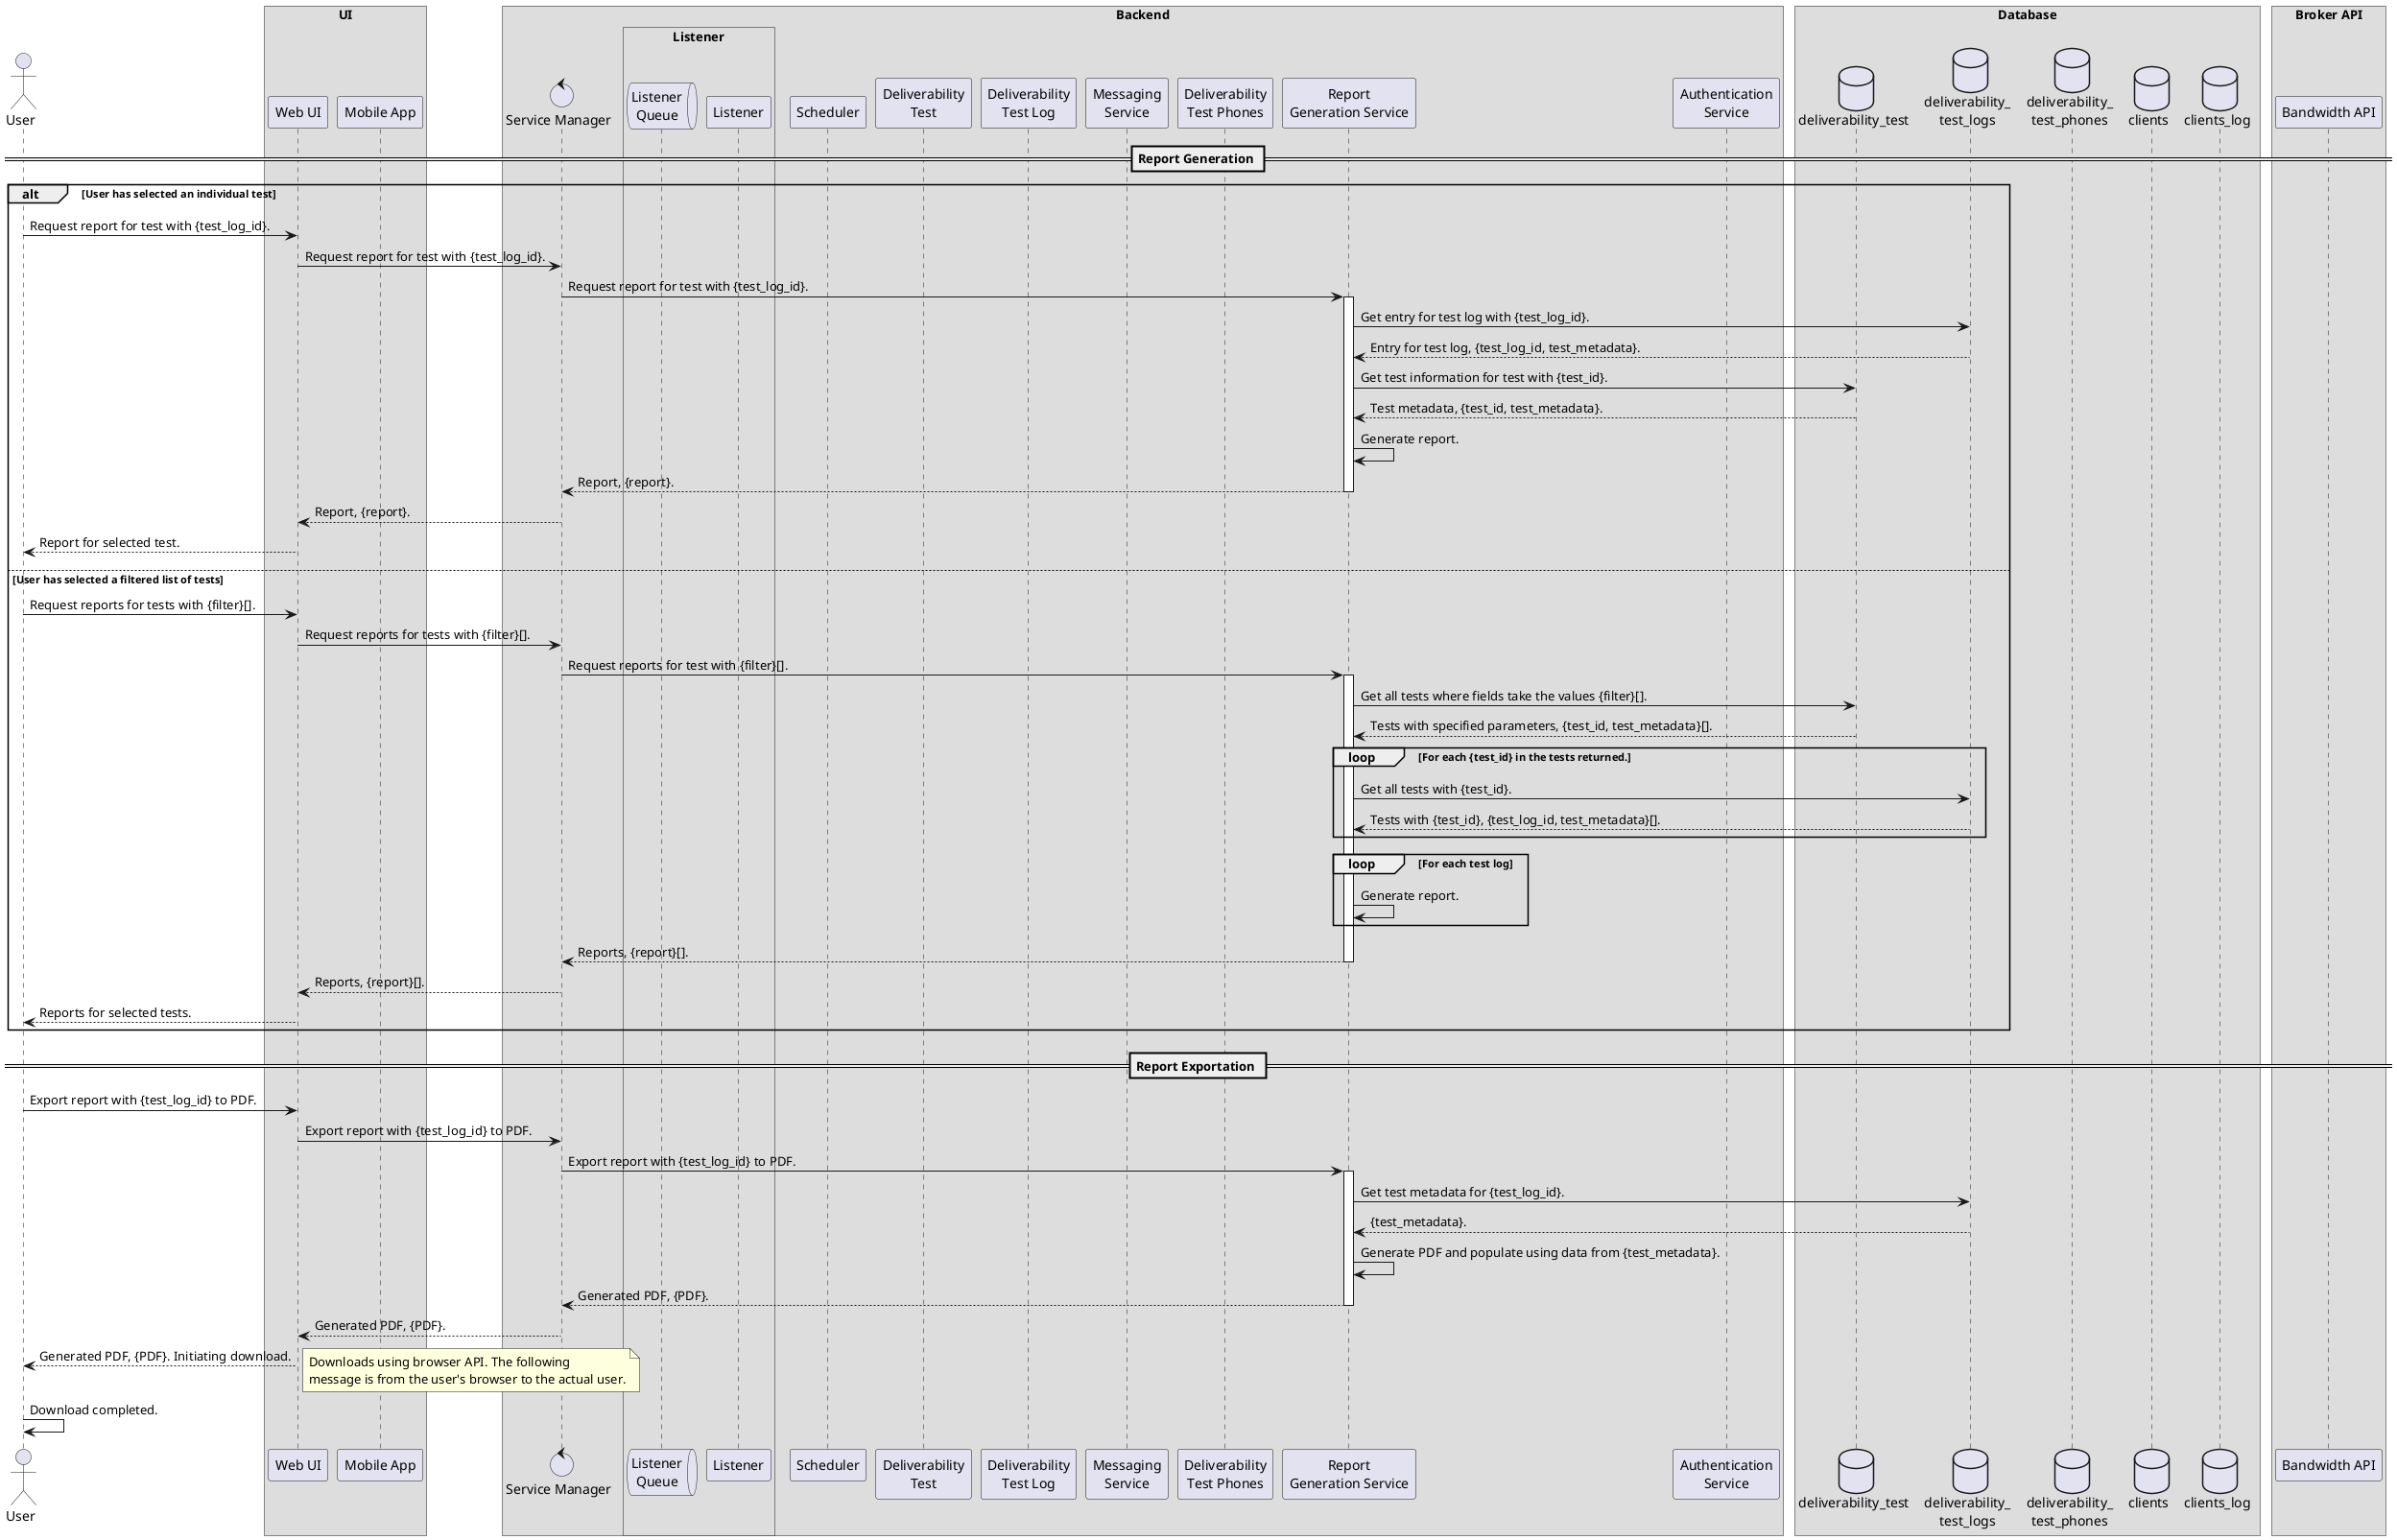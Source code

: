@startuml
!pragma teoz true
/'Defines the protocol when a user requests report to be generated for a test that has already been conducted.'/
/'author: Luvai Cutlerywala <luvaidc@gmail.com>'/

/'Define the actors and participants.'/
actor User as user

box UI
    participant "Web UI" as web_ui
    participant "Mobile App" as mobile_app
end box

box Backend
    control "Service Manager" as service_manager

    box Listener
        queue "Listener\nQueue" as listener_queue
        participant "Listener" as listener
    end box

    participant "Scheduler" as scheduler
    participant "Deliverability\nTest" as deliverability_test
    participant "Deliverability\nTest Log" as deliverability_test_log
    participant "Messaging\nService" as messenger
    participant "Deliverability\nTest Phones" as deliverability_test_phones
    participant "Report\nGeneration Service" as report_generator
    participant "Authentication\nService" as auth
end box

box Database
    database "deliverability_test" as dt
    database "deliverability_\ntest_logs" as dtl
    database "deliverability_\ntest_phones" as dtp
    database clients as clients
    database clients_log as cl
end box

box "Broker API"
    participant "Bandwidth API" as broker_api
end box

/'Defines the protocol for the report generation.'/
== Report Generation ==
alt User has selected an individual test
    user -> web_ui: Request report for test with {test_log_id}.
    web_ui -> service_manager: Request report for test with {test_log_id}.
    service_manager -> report_generator: Request report for test with {test_log_id}.
    activate report_generator
    report_generator -> dtl: Get entry for test log with {test_log_id}.
    dtl --> report_generator: Entry for test log, {test_log_id, test_metadata}.
    report_generator -> dt: Get test information for test with {test_id}.
    dt --> report_generator: Test metadata, {test_id, test_metadata}.
    report_generator -> report_generator: Generate report.
    report_generator --> service_manager: Report, {report}.
    deactivate report_generator
    service_manager --> web_ui: Report, {report}.
    web_ui --> user: Report for selected test.
else User has selected a filtered list of tests
    user -> web_ui: Request reports for tests with {filter}[].
    web_ui -> service_manager: Request reports for tests with {filter}[].
    service_manager -> report_generator: Request reports for test with {filter}[].
    activate report_generator
    report_generator -> dt: Get all tests where fields take the values {filter}[].
    dt --> report_generator: Tests with specified parameters, {test_id, test_metadata}[].
    loop For each {test_id} in the tests returned.
        report_generator -> dtl: Get all tests with {test_id}.
        dtl --> report_generator: Tests with {test_id}, {test_log_id, test_metadata}[].
    end loop
    loop For each test log
        report_generator -> report_generator: Generate report.
    end loop
    report_generator --> service_manager: Reports, {report}[].
    deactivate report_generator
    service_manager --> web_ui: Reports, {report}[].
    web_ui --> user: Reports for selected tests.
end
== Report Exportation ==
user -> web_ui: Export report with {test_log_id} to PDF.
web_ui -> service_manager: Export report with {test_log_id} to PDF.
service_manager -> report_generator: Export report with {test_log_id} to PDF.
activate report_generator
report_generator -> dtl: Get test metadata for {test_log_id}.
dtl --> report_generator: {test_metadata}.
report_generator -> report_generator: Generate PDF and populate using data from {test_metadata}.
report_generator --> service_manager: Generated PDF, {PDF}.
deactivate report_generator
service_manager --> web_ui: Generated PDF, {PDF}.
web_ui --> user: Generated PDF, {PDF}. Initiating download.
note right
Downloads using browser API. The following
message is from the user's browser to the actual user.
end note
user -> user: Download completed.
@enduml